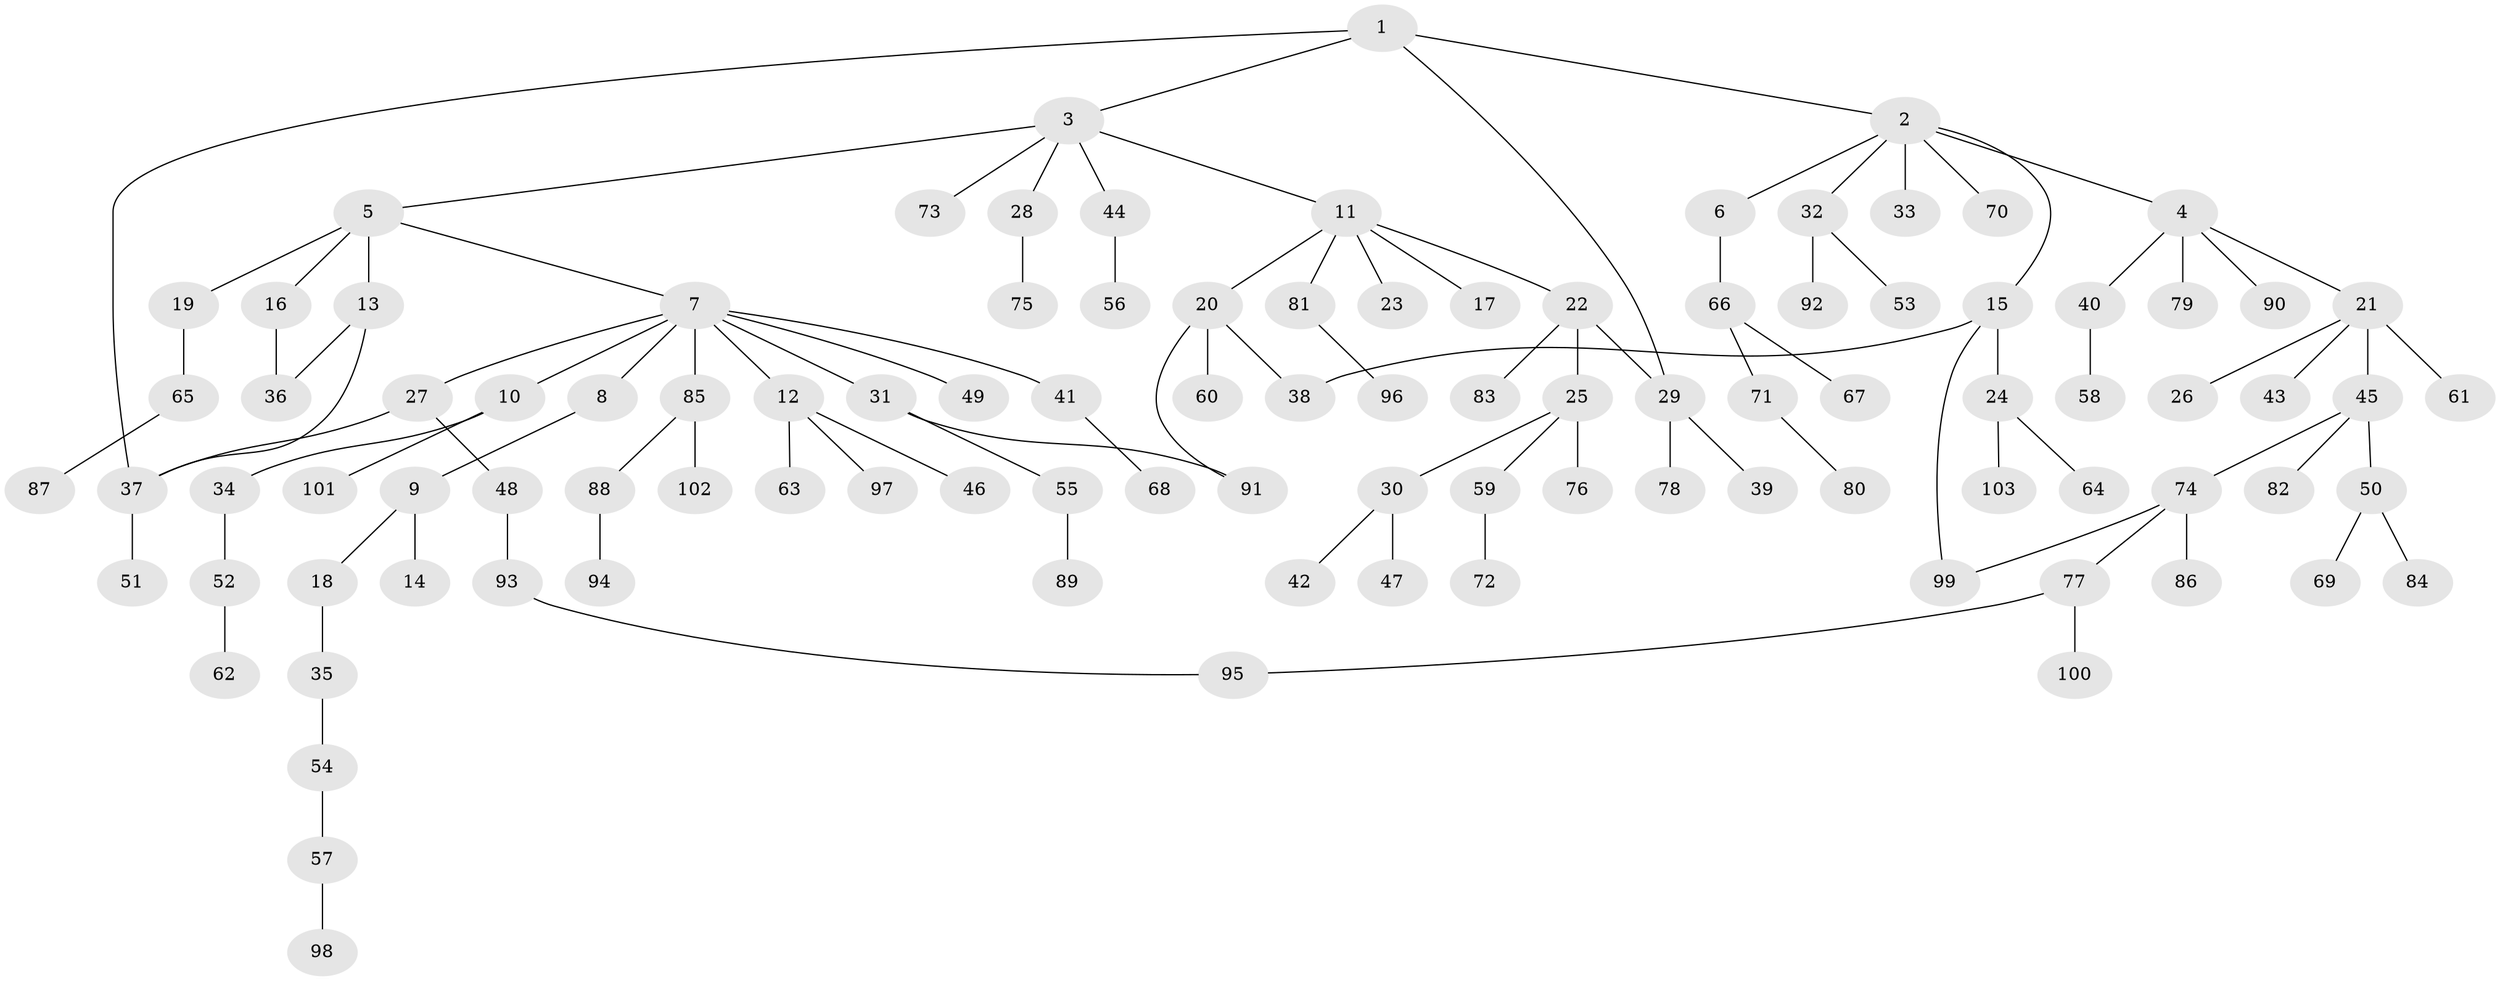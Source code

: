 // coarse degree distribution, {8: 0.04411764705882353, 4: 0.08823529411764706, 5: 0.029411764705882353, 2: 0.20588235294117646, 10: 0.014705882352941176, 3: 0.07352941176470588, 1: 0.5441176470588235}
// Generated by graph-tools (version 1.1) at 2025/41/03/06/25 10:41:28]
// undirected, 103 vertices, 110 edges
graph export_dot {
graph [start="1"]
  node [color=gray90,style=filled];
  1;
  2;
  3;
  4;
  5;
  6;
  7;
  8;
  9;
  10;
  11;
  12;
  13;
  14;
  15;
  16;
  17;
  18;
  19;
  20;
  21;
  22;
  23;
  24;
  25;
  26;
  27;
  28;
  29;
  30;
  31;
  32;
  33;
  34;
  35;
  36;
  37;
  38;
  39;
  40;
  41;
  42;
  43;
  44;
  45;
  46;
  47;
  48;
  49;
  50;
  51;
  52;
  53;
  54;
  55;
  56;
  57;
  58;
  59;
  60;
  61;
  62;
  63;
  64;
  65;
  66;
  67;
  68;
  69;
  70;
  71;
  72;
  73;
  74;
  75;
  76;
  77;
  78;
  79;
  80;
  81;
  82;
  83;
  84;
  85;
  86;
  87;
  88;
  89;
  90;
  91;
  92;
  93;
  94;
  95;
  96;
  97;
  98;
  99;
  100;
  101;
  102;
  103;
  1 -- 2;
  1 -- 3;
  1 -- 29;
  1 -- 37;
  2 -- 4;
  2 -- 6;
  2 -- 15;
  2 -- 32;
  2 -- 33;
  2 -- 70;
  3 -- 5;
  3 -- 11;
  3 -- 28;
  3 -- 44;
  3 -- 73;
  4 -- 21;
  4 -- 40;
  4 -- 79;
  4 -- 90;
  5 -- 7;
  5 -- 13;
  5 -- 16;
  5 -- 19;
  6 -- 66;
  7 -- 8;
  7 -- 10;
  7 -- 12;
  7 -- 27;
  7 -- 31;
  7 -- 41;
  7 -- 49;
  7 -- 85;
  8 -- 9;
  9 -- 14;
  9 -- 18;
  10 -- 34;
  10 -- 101;
  11 -- 17;
  11 -- 20;
  11 -- 22;
  11 -- 23;
  11 -- 81;
  12 -- 46;
  12 -- 63;
  12 -- 97;
  13 -- 36;
  13 -- 37;
  15 -- 24;
  15 -- 38;
  15 -- 99;
  16 -- 36;
  18 -- 35;
  19 -- 65;
  20 -- 60;
  20 -- 38;
  20 -- 91;
  21 -- 26;
  21 -- 43;
  21 -- 45;
  21 -- 61;
  22 -- 25;
  22 -- 83;
  22 -- 29;
  24 -- 64;
  24 -- 103;
  25 -- 30;
  25 -- 59;
  25 -- 76;
  27 -- 48;
  27 -- 37;
  28 -- 75;
  29 -- 39;
  29 -- 78;
  30 -- 42;
  30 -- 47;
  31 -- 55;
  31 -- 91;
  32 -- 53;
  32 -- 92;
  34 -- 52;
  35 -- 54;
  37 -- 51;
  40 -- 58;
  41 -- 68;
  44 -- 56;
  45 -- 50;
  45 -- 74;
  45 -- 82;
  48 -- 93;
  50 -- 69;
  50 -- 84;
  52 -- 62;
  54 -- 57;
  55 -- 89;
  57 -- 98;
  59 -- 72;
  65 -- 87;
  66 -- 67;
  66 -- 71;
  71 -- 80;
  74 -- 77;
  74 -- 86;
  74 -- 99;
  77 -- 100;
  77 -- 95;
  81 -- 96;
  85 -- 88;
  85 -- 102;
  88 -- 94;
  93 -- 95;
}
